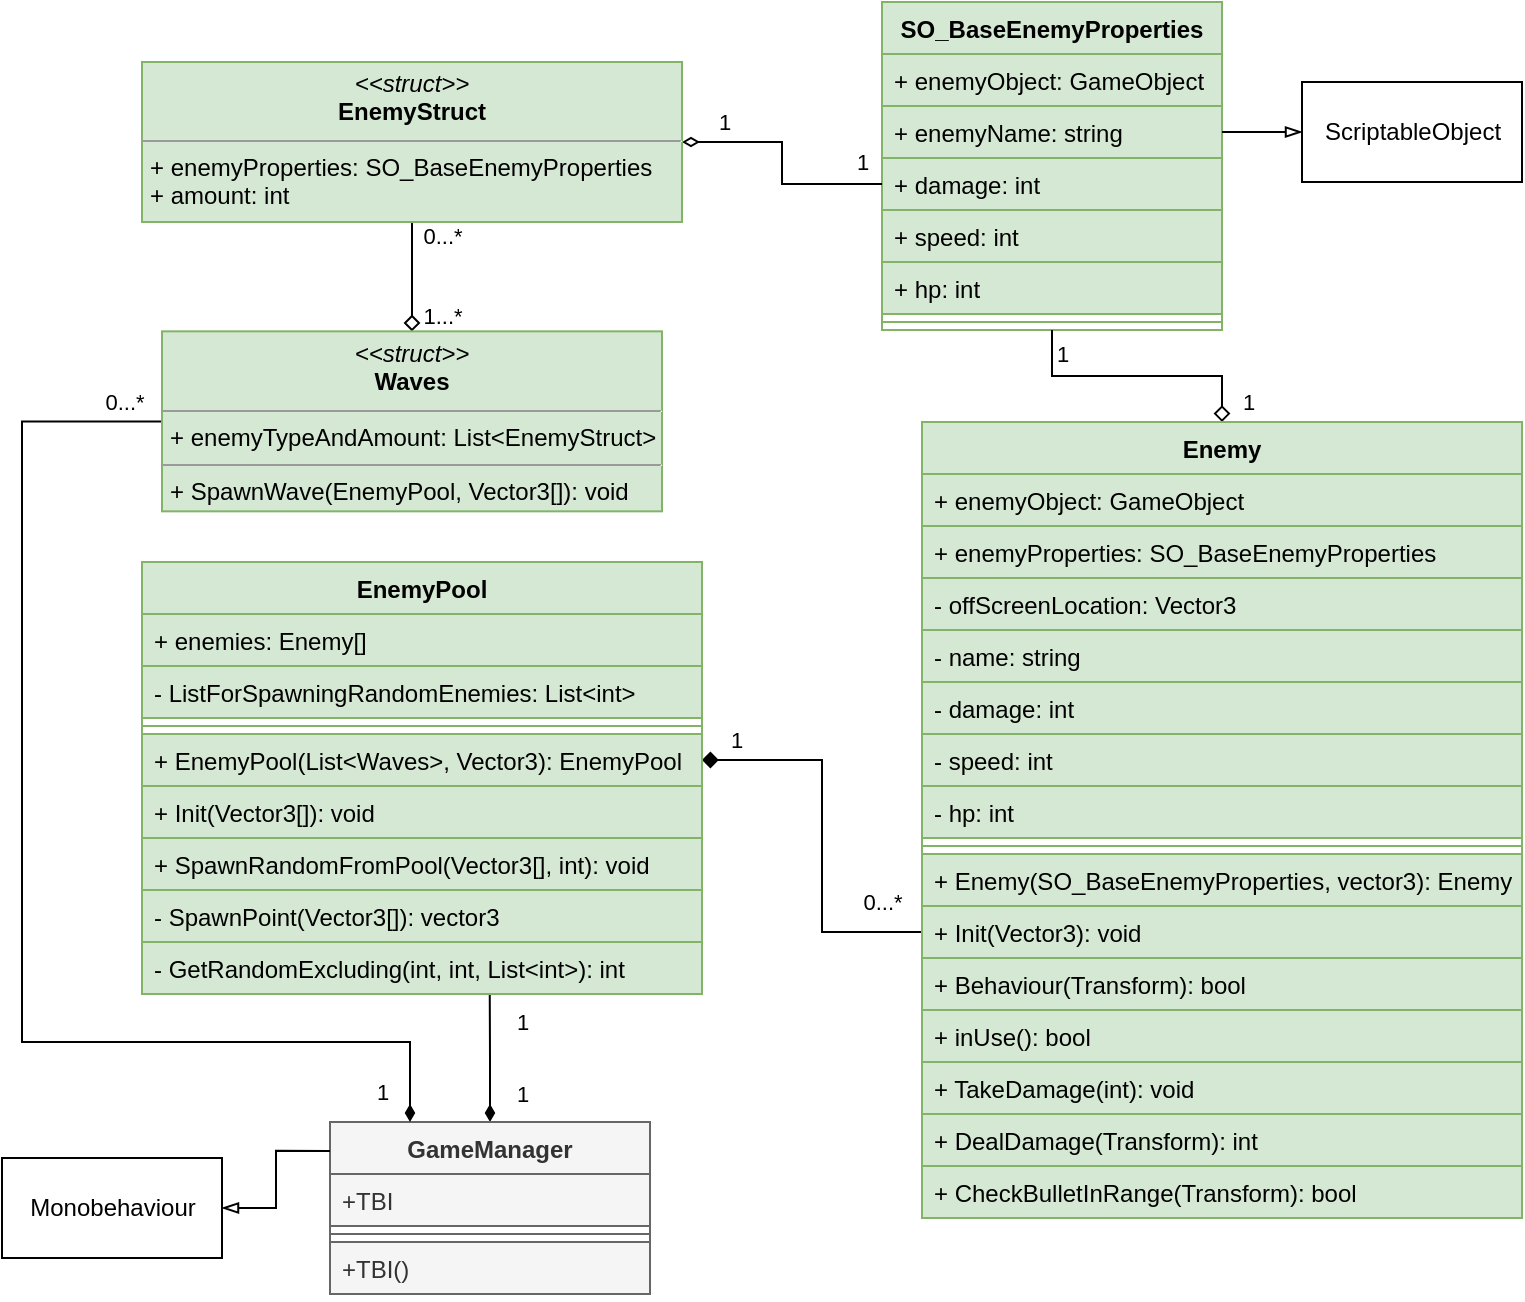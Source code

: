 <mxfile version="20.3.0" type="device"><diagram id="C5RBs43oDa-KdzZeNtuy" name="Page-1"><mxGraphModel dx="2426" dy="1441" grid="1" gridSize="10" guides="1" tooltips="1" connect="1" arrows="1" fold="1" page="1" pageScale="1" pageWidth="827" pageHeight="1169" math="0" shadow="0"><root><mxCell id="WIyWlLk6GJQsqaUBKTNV-0"/><mxCell id="WIyWlLk6GJQsqaUBKTNV-1" parent="WIyWlLk6GJQsqaUBKTNV-0"/><mxCell id="gLK7TkETr9fkeCFValW2-49" style="edgeStyle=orthogonalEdgeStyle;rounded=0;orthogonalLoop=1;jettySize=auto;html=1;entryX=0.621;entryY=1.012;entryDx=0;entryDy=0;entryPerimeter=0;startArrow=diamondThin;startFill=1;endArrow=none;endFill=0;" edge="1" parent="WIyWlLk6GJQsqaUBKTNV-1" source="5tDzmqG8caL8vmWizaNR-0" target="gLK7TkETr9fkeCFValW2-10"><mxGeometry relative="1" as="geometry"/></mxCell><mxCell id="gLK7TkETr9fkeCFValW2-50" value="1" style="edgeLabel;html=1;align=center;verticalAlign=middle;resizable=0;points=[];" vertex="1" connectable="0" parent="gLK7TkETr9fkeCFValW2-49"><mxGeometry x="-0.352" relative="1" as="geometry"><mxPoint x="16" y="6" as="offset"/></mxGeometry></mxCell><mxCell id="gLK7TkETr9fkeCFValW2-51" value="1" style="edgeLabel;html=1;align=center;verticalAlign=middle;resizable=0;points=[];" vertex="1" connectable="0" parent="gLK7TkETr9fkeCFValW2-49"><mxGeometry x="0.689" relative="1" as="geometry"><mxPoint x="16" y="4" as="offset"/></mxGeometry></mxCell><mxCell id="5tDzmqG8caL8vmWizaNR-0" value="GameManager" style="swimlane;fontStyle=1;align=center;verticalAlign=top;childLayout=stackLayout;horizontal=1;startSize=26;horizontalStack=0;resizeParent=1;resizeParentMax=0;resizeLast=0;collapsible=1;marginBottom=0;fillColor=#f5f5f5;fontColor=#333333;strokeColor=#666666;" parent="WIyWlLk6GJQsqaUBKTNV-1" vertex="1"><mxGeometry x="194" y="600" width="160" height="86" as="geometry"/></mxCell><mxCell id="5tDzmqG8caL8vmWizaNR-1" value="+TBI" style="text;strokeColor=#666666;fillColor=#f5f5f5;align=left;verticalAlign=top;spacingLeft=4;spacingRight=4;overflow=hidden;rotatable=0;points=[[0,0.5],[1,0.5]];portConstraint=eastwest;fontColor=#333333;" parent="5tDzmqG8caL8vmWizaNR-0" vertex="1"><mxGeometry y="26" width="160" height="26" as="geometry"/></mxCell><mxCell id="5tDzmqG8caL8vmWizaNR-2" value="" style="line;strokeWidth=1;fillColor=#f5f5f5;align=left;verticalAlign=middle;spacingTop=-1;spacingLeft=3;spacingRight=3;rotatable=0;labelPosition=right;points=[];portConstraint=eastwest;strokeColor=#666666;fontColor=#333333;" parent="5tDzmqG8caL8vmWizaNR-0" vertex="1"><mxGeometry y="52" width="160" height="8" as="geometry"/></mxCell><mxCell id="5tDzmqG8caL8vmWizaNR-3" value="+TBI()" style="text;strokeColor=#666666;fillColor=#f5f5f5;align=left;verticalAlign=top;spacingLeft=4;spacingRight=4;overflow=hidden;rotatable=0;points=[[0,0.5],[1,0.5]];portConstraint=eastwest;fontColor=#333333;" parent="5tDzmqG8caL8vmWizaNR-0" vertex="1"><mxGeometry y="60" width="160" height="26" as="geometry"/></mxCell><mxCell id="5tDzmqG8caL8vmWizaNR-7" value="SO_BaseEnemyProperties" style="swimlane;fontStyle=1;align=center;verticalAlign=top;childLayout=stackLayout;horizontal=1;startSize=26;horizontalStack=0;resizeParent=1;resizeParentMax=0;resizeLast=0;collapsible=1;marginBottom=0;labelBackgroundColor=none;fillColor=#d5e8d4;strokeColor=#82b366;" parent="WIyWlLk6GJQsqaUBKTNV-1" vertex="1"><mxGeometry x="470" y="40" width="170" height="164" as="geometry"/></mxCell><mxCell id="5tDzmqG8caL8vmWizaNR-8" value="+ enemyObject: GameObject" style="text;align=left;verticalAlign=top;spacingLeft=4;spacingRight=4;overflow=hidden;rotatable=0;points=[[0,0.5],[1,0.5]];portConstraint=eastwest;labelBackgroundColor=none;fillColor=#d5e8d4;strokeColor=#82b366;" parent="5tDzmqG8caL8vmWizaNR-7" vertex="1"><mxGeometry y="26" width="170" height="26" as="geometry"/></mxCell><mxCell id="5tDzmqG8caL8vmWizaNR-19" value="+ enemyName: string" style="text;strokeColor=#82b366;fillColor=#d5e8d4;align=left;verticalAlign=top;spacingLeft=4;spacingRight=4;overflow=hidden;rotatable=0;points=[[0,0.5],[1,0.5]];portConstraint=eastwest;labelBackgroundColor=none;" parent="5tDzmqG8caL8vmWizaNR-7" vertex="1"><mxGeometry y="52" width="170" height="26" as="geometry"/></mxCell><mxCell id="5tDzmqG8caL8vmWizaNR-20" value="+ damage: int" style="text;strokeColor=#82b366;fillColor=#d5e8d4;align=left;verticalAlign=top;spacingLeft=4;spacingRight=4;overflow=hidden;rotatable=0;points=[[0,0.5],[1,0.5]];portConstraint=eastwest;labelBackgroundColor=none;" parent="5tDzmqG8caL8vmWizaNR-7" vertex="1"><mxGeometry y="78" width="170" height="26" as="geometry"/></mxCell><mxCell id="5tDzmqG8caL8vmWizaNR-21" value="+ speed: int" style="text;strokeColor=#82b366;fillColor=#d5e8d4;align=left;verticalAlign=top;spacingLeft=4;spacingRight=4;overflow=hidden;rotatable=0;points=[[0,0.5],[1,0.5]];portConstraint=eastwest;labelBackgroundColor=none;" parent="5tDzmqG8caL8vmWizaNR-7" vertex="1"><mxGeometry y="104" width="170" height="26" as="geometry"/></mxCell><mxCell id="5tDzmqG8caL8vmWizaNR-22" value="+ hp: int" style="text;strokeColor=#82b366;fillColor=#d5e8d4;align=left;verticalAlign=top;spacingLeft=4;spacingRight=4;overflow=hidden;rotatable=0;points=[[0,0.5],[1,0.5]];portConstraint=eastwest;labelBackgroundColor=none;" parent="5tDzmqG8caL8vmWizaNR-7" vertex="1"><mxGeometry y="130" width="170" height="26" as="geometry"/></mxCell><mxCell id="5tDzmqG8caL8vmWizaNR-9" value="" style="line;strokeWidth=1;align=left;verticalAlign=middle;spacingTop=-1;spacingLeft=3;spacingRight=3;rotatable=0;labelPosition=right;points=[];portConstraint=eastwest;labelBackgroundColor=none;fillColor=#d5e8d4;strokeColor=#82b366;" parent="5tDzmqG8caL8vmWizaNR-7" vertex="1"><mxGeometry y="156" width="170" height="8" as="geometry"/></mxCell><mxCell id="5tDzmqG8caL8vmWizaNR-13" style="edgeStyle=orthogonalEdgeStyle;rounded=0;orthogonalLoop=1;jettySize=auto;html=1;entryX=0;entryY=0.168;entryDx=0;entryDy=0;entryPerimeter=0;endArrow=none;endFill=0;startArrow=blockThin;startFill=0;" parent="WIyWlLk6GJQsqaUBKTNV-1" source="5tDzmqG8caL8vmWizaNR-11" target="5tDzmqG8caL8vmWizaNR-0" edge="1"><mxGeometry relative="1" as="geometry"/></mxCell><mxCell id="5tDzmqG8caL8vmWizaNR-11" value="Monobehaviour" style="html=1;" parent="WIyWlLk6GJQsqaUBKTNV-1" vertex="1"><mxGeometry x="30" y="618" width="110" height="50" as="geometry"/></mxCell><mxCell id="5tDzmqG8caL8vmWizaNR-15" style="edgeStyle=orthogonalEdgeStyle;rounded=0;orthogonalLoop=1;jettySize=auto;html=1;entryX=1;entryY=0.5;entryDx=0;entryDy=0;startArrow=blockThin;startFill=0;endArrow=none;endFill=0;" parent="WIyWlLk6GJQsqaUBKTNV-1" source="5tDzmqG8caL8vmWizaNR-12" target="5tDzmqG8caL8vmWizaNR-19" edge="1"><mxGeometry relative="1" as="geometry"/></mxCell><mxCell id="5tDzmqG8caL8vmWizaNR-12" value="ScriptableObject" style="html=1;" parent="WIyWlLk6GJQsqaUBKTNV-1" vertex="1"><mxGeometry x="680" y="80" width="110" height="50" as="geometry"/></mxCell><mxCell id="gLK7TkETr9fkeCFValW2-36" style="edgeStyle=orthogonalEdgeStyle;rounded=0;orthogonalLoop=1;jettySize=auto;html=1;entryX=0.5;entryY=1;entryDx=0;entryDy=0;startArrow=diamond;startFill=0;endArrow=none;endFill=0;" edge="1" parent="WIyWlLk6GJQsqaUBKTNV-1" source="gLK7TkETr9fkeCFValW2-0" target="gLK7TkETr9fkeCFValW2-1"><mxGeometry relative="1" as="geometry"/></mxCell><mxCell id="gLK7TkETr9fkeCFValW2-37" value="0...*" style="edgeLabel;html=1;align=center;verticalAlign=middle;resizable=0;points=[];labelBackgroundColor=none;" vertex="1" connectable="0" parent="gLK7TkETr9fkeCFValW2-36"><mxGeometry x="0.736" y="-2" relative="1" as="geometry"><mxPoint x="13" as="offset"/></mxGeometry></mxCell><mxCell id="gLK7TkETr9fkeCFValW2-38" value="1...*" style="edgeLabel;html=1;align=center;verticalAlign=middle;resizable=0;points=[];labelBackgroundColor=none;" vertex="1" connectable="0" parent="gLK7TkETr9fkeCFValW2-36"><mxGeometry x="-0.704" y="3" relative="1" as="geometry"><mxPoint x="18" as="offset"/></mxGeometry></mxCell><mxCell id="gLK7TkETr9fkeCFValW2-44" style="edgeStyle=orthogonalEdgeStyle;rounded=0;orthogonalLoop=1;jettySize=auto;html=1;entryX=0.25;entryY=0;entryDx=0;entryDy=0;startArrow=none;startFill=0;endArrow=diamondThin;endFill=1;" edge="1" parent="WIyWlLk6GJQsqaUBKTNV-1" source="gLK7TkETr9fkeCFValW2-0" target="5tDzmqG8caL8vmWizaNR-0"><mxGeometry relative="1" as="geometry"><Array as="points"><mxPoint x="40" y="250"/><mxPoint x="40" y="560"/><mxPoint x="234" y="560"/></Array></mxGeometry></mxCell><mxCell id="gLK7TkETr9fkeCFValW2-47" value="1" style="edgeLabel;html=1;align=center;verticalAlign=middle;resizable=0;points=[];labelBackgroundColor=none;" vertex="1" connectable="0" parent="gLK7TkETr9fkeCFValW2-44"><mxGeometry x="0.926" y="1" relative="1" as="geometry"><mxPoint x="-15" y="8" as="offset"/></mxGeometry></mxCell><mxCell id="gLK7TkETr9fkeCFValW2-48" value="0...*" style="edgeLabel;html=1;align=center;verticalAlign=middle;resizable=0;points=[];labelBackgroundColor=none;" vertex="1" connectable="0" parent="gLK7TkETr9fkeCFValW2-44"><mxGeometry x="-0.915" y="2" relative="1" as="geometry"><mxPoint x="7" y="-12" as="offset"/></mxGeometry></mxCell><mxCell id="gLK7TkETr9fkeCFValW2-0" value="&lt;p style=&quot;margin:0px;margin-top:4px;text-align:center;&quot;&gt;&lt;i&gt;&amp;lt;&amp;lt;struct&amp;gt;&amp;gt;&lt;/i&gt;&lt;br&gt;&lt;b&gt;Waves&lt;/b&gt;&lt;/p&gt;&lt;hr size=&quot;1&quot;&gt;&lt;p style=&quot;margin:0px;margin-left:4px;&quot;&gt;+ enemyTypeAndAmount: List&amp;lt;EnemyStruct&amp;gt;&lt;br&gt;&lt;/p&gt;&lt;hr size=&quot;1&quot;&gt;&lt;p style=&quot;margin:0px;margin-left:4px;&quot;&gt;+ SpawnWave(EnemyPool, Vector3[]): void&lt;br&gt;&lt;/p&gt;" style="verticalAlign=top;align=left;overflow=fill;fontSize=12;fontFamily=Helvetica;html=1;fillColor=#d5e8d4;strokeColor=#82b366;" vertex="1" parent="WIyWlLk6GJQsqaUBKTNV-1"><mxGeometry x="110" y="204.67" width="250" height="90" as="geometry"/></mxCell><mxCell id="gLK7TkETr9fkeCFValW2-39" style="edgeStyle=orthogonalEdgeStyle;rounded=0;orthogonalLoop=1;jettySize=auto;html=1;entryX=0;entryY=0.5;entryDx=0;entryDy=0;startArrow=diamondThin;startFill=0;endArrow=none;endFill=0;" edge="1" parent="WIyWlLk6GJQsqaUBKTNV-1" source="gLK7TkETr9fkeCFValW2-1" target="5tDzmqG8caL8vmWizaNR-20"><mxGeometry relative="1" as="geometry"/></mxCell><mxCell id="gLK7TkETr9fkeCFValW2-45" value="1" style="edgeLabel;html=1;align=center;verticalAlign=middle;resizable=0;points=[];labelBackgroundColor=none;" vertex="1" connectable="0" parent="gLK7TkETr9fkeCFValW2-39"><mxGeometry x="-0.383" y="-1" relative="1" as="geometry"><mxPoint x="-17" y="-11" as="offset"/></mxGeometry></mxCell><mxCell id="gLK7TkETr9fkeCFValW2-46" value="1" style="edgeLabel;html=1;align=center;verticalAlign=middle;resizable=0;points=[];labelBackgroundColor=none;" vertex="1" connectable="0" parent="gLK7TkETr9fkeCFValW2-39"><mxGeometry x="0.304" relative="1" as="geometry"><mxPoint x="32" y="-11" as="offset"/></mxGeometry></mxCell><mxCell id="gLK7TkETr9fkeCFValW2-1" value="&lt;p style=&quot;margin:0px;margin-top:4px;text-align:center;&quot;&gt;&lt;i&gt;&amp;lt;&amp;lt;struct&amp;gt;&amp;gt;&lt;/i&gt;&lt;br&gt;&lt;b&gt;EnemyStruct&lt;/b&gt;&lt;/p&gt;&lt;hr size=&quot;1&quot;&gt;&lt;p style=&quot;margin:0px;margin-left:4px;&quot;&gt;+ enemyProperties: SO_BaseEnemyProperties&lt;/p&gt;&lt;p style=&quot;margin:0px;margin-left:4px;&quot;&gt;+ amount: int&lt;/p&gt;" style="verticalAlign=top;align=left;overflow=fill;fontSize=12;fontFamily=Helvetica;html=1;fillColor=#d5e8d4;strokeColor=#82b366;" vertex="1" parent="WIyWlLk6GJQsqaUBKTNV-1"><mxGeometry x="100" y="70" width="270" height="80" as="geometry"/></mxCell><mxCell id="gLK7TkETr9fkeCFValW2-31" style="edgeStyle=orthogonalEdgeStyle;orthogonalLoop=1;jettySize=auto;html=1;entryX=0;entryY=0.5;entryDx=0;entryDy=0;endArrow=none;endFill=0;rounded=0;startArrow=diamond;startFill=1;exitX=1;exitY=0.5;exitDx=0;exitDy=0;" edge="1" parent="WIyWlLk6GJQsqaUBKTNV-1" source="gLK7TkETr9fkeCFValW2-5" target="gLK7TkETr9fkeCFValW2-24"><mxGeometry relative="1" as="geometry"><Array as="points"><mxPoint x="440" y="419"/><mxPoint x="440" y="505"/></Array></mxGeometry></mxCell><mxCell id="gLK7TkETr9fkeCFValW2-32" value="1" style="edgeLabel;html=1;align=center;verticalAlign=middle;resizable=0;points=[];labelBackgroundColor=none;" vertex="1" connectable="0" parent="gLK7TkETr9fkeCFValW2-31"><mxGeometry x="-0.853" relative="1" as="geometry"><mxPoint x="-2" y="-10" as="offset"/></mxGeometry></mxCell><mxCell id="gLK7TkETr9fkeCFValW2-33" value="0...*" style="edgeLabel;html=1;align=center;verticalAlign=middle;resizable=0;points=[];labelBackgroundColor=none;" vertex="1" connectable="0" parent="gLK7TkETr9fkeCFValW2-31"><mxGeometry x="0.872" y="1" relative="1" as="geometry"><mxPoint x="-19" y="28" as="offset"/></mxGeometry></mxCell><mxCell id="gLK7TkETr9fkeCFValW2-2" value="EnemyPool&#10;" style="swimlane;fontStyle=1;align=center;verticalAlign=top;childLayout=stackLayout;horizontal=1;startSize=26;horizontalStack=0;resizeParent=1;resizeParentMax=0;resizeLast=0;collapsible=1;marginBottom=0;fillColor=#d5e8d4;strokeColor=#82b366;" vertex="1" parent="WIyWlLk6GJQsqaUBKTNV-1"><mxGeometry x="100" y="320" width="280" height="216" as="geometry"/></mxCell><mxCell id="gLK7TkETr9fkeCFValW2-3" value="+ enemies: Enemy[]" style="text;strokeColor=#82b366;fillColor=#d5e8d4;align=left;verticalAlign=top;spacingLeft=4;spacingRight=4;overflow=hidden;rotatable=0;points=[[0,0.5],[1,0.5]];portConstraint=eastwest;" vertex="1" parent="gLK7TkETr9fkeCFValW2-2"><mxGeometry y="26" width="280" height="26" as="geometry"/></mxCell><mxCell id="gLK7TkETr9fkeCFValW2-6" value="- ListForSpawningRandomEnemies: List&lt;int&gt;" style="text;strokeColor=#82b366;fillColor=#d5e8d4;align=left;verticalAlign=top;spacingLeft=4;spacingRight=4;overflow=hidden;rotatable=0;points=[[0,0.5],[1,0.5]];portConstraint=eastwest;" vertex="1" parent="gLK7TkETr9fkeCFValW2-2"><mxGeometry y="52" width="280" height="26" as="geometry"/></mxCell><mxCell id="gLK7TkETr9fkeCFValW2-4" value="" style="line;strokeWidth=1;fillColor=#d5e8d4;align=left;verticalAlign=middle;spacingTop=-1;spacingLeft=3;spacingRight=3;rotatable=0;labelPosition=right;points=[];portConstraint=eastwest;strokeColor=#82b366;" vertex="1" parent="gLK7TkETr9fkeCFValW2-2"><mxGeometry y="78" width="280" height="8" as="geometry"/></mxCell><mxCell id="gLK7TkETr9fkeCFValW2-5" value="+ EnemyPool(List&lt;Waves&gt;, Vector3): EnemyPool" style="text;strokeColor=#82b366;fillColor=#d5e8d4;align=left;verticalAlign=top;spacingLeft=4;spacingRight=4;overflow=hidden;rotatable=0;points=[[0,0.5],[1,0.5]];portConstraint=eastwest;" vertex="1" parent="gLK7TkETr9fkeCFValW2-2"><mxGeometry y="86" width="280" height="26" as="geometry"/></mxCell><mxCell id="gLK7TkETr9fkeCFValW2-7" value="+ Init(Vector3[]): void" style="text;strokeColor=#82b366;fillColor=#d5e8d4;align=left;verticalAlign=top;spacingLeft=4;spacingRight=4;overflow=hidden;rotatable=0;points=[[0,0.5],[1,0.5]];portConstraint=eastwest;" vertex="1" parent="gLK7TkETr9fkeCFValW2-2"><mxGeometry y="112" width="280" height="26" as="geometry"/></mxCell><mxCell id="gLK7TkETr9fkeCFValW2-8" value="+ SpawnRandomFromPool(Vector3[], int): void" style="text;strokeColor=#82b366;fillColor=#d5e8d4;align=left;verticalAlign=top;spacingLeft=4;spacingRight=4;overflow=hidden;rotatable=0;points=[[0,0.5],[1,0.5]];portConstraint=eastwest;" vertex="1" parent="gLK7TkETr9fkeCFValW2-2"><mxGeometry y="138" width="280" height="26" as="geometry"/></mxCell><mxCell id="gLK7TkETr9fkeCFValW2-9" value="- SpawnPoint(Vector3[]): vector3" style="text;strokeColor=#82b366;fillColor=#d5e8d4;align=left;verticalAlign=top;spacingLeft=4;spacingRight=4;overflow=hidden;rotatable=0;points=[[0,0.5],[1,0.5]];portConstraint=eastwest;" vertex="1" parent="gLK7TkETr9fkeCFValW2-2"><mxGeometry y="164" width="280" height="26" as="geometry"/></mxCell><mxCell id="gLK7TkETr9fkeCFValW2-10" value="- GetRandomExcluding(int, int, List&lt;int&gt;): int" style="text;strokeColor=#82b366;fillColor=#d5e8d4;align=left;verticalAlign=top;spacingLeft=4;spacingRight=4;overflow=hidden;rotatable=0;points=[[0,0.5],[1,0.5]];portConstraint=eastwest;" vertex="1" parent="gLK7TkETr9fkeCFValW2-2"><mxGeometry y="190" width="280" height="26" as="geometry"/></mxCell><mxCell id="gLK7TkETr9fkeCFValW2-40" style="edgeStyle=orthogonalEdgeStyle;rounded=0;orthogonalLoop=1;jettySize=auto;html=1;startArrow=diamond;startFill=0;endArrow=none;endFill=0;entryX=0.5;entryY=1;entryDx=0;entryDy=0;" edge="1" parent="WIyWlLk6GJQsqaUBKTNV-1" source="gLK7TkETr9fkeCFValW2-15" target="5tDzmqG8caL8vmWizaNR-7"><mxGeometry relative="1" as="geometry"><mxPoint x="710" y="200" as="targetPoint"/></mxGeometry></mxCell><mxCell id="gLK7TkETr9fkeCFValW2-42" value="1" style="edgeLabel;html=1;align=center;verticalAlign=middle;resizable=0;points=[];labelBackgroundColor=none;" vertex="1" connectable="0" parent="gLK7TkETr9fkeCFValW2-40"><mxGeometry x="0.898" relative="1" as="geometry"><mxPoint x="5" y="5" as="offset"/></mxGeometry></mxCell><mxCell id="gLK7TkETr9fkeCFValW2-43" value="1" style="edgeLabel;html=1;align=center;verticalAlign=middle;resizable=0;points=[];labelBackgroundColor=none;" vertex="1" connectable="0" parent="gLK7TkETr9fkeCFValW2-40"><mxGeometry x="-0.627" relative="1" as="geometry"><mxPoint x="14" y="13" as="offset"/></mxGeometry></mxCell><mxCell id="gLK7TkETr9fkeCFValW2-15" value="Enemy" style="swimlane;fontStyle=1;align=center;verticalAlign=top;childLayout=stackLayout;horizontal=1;startSize=26;horizontalStack=0;resizeParent=1;resizeParentMax=0;resizeLast=0;collapsible=1;marginBottom=0;fillColor=#d5e8d4;strokeColor=#82b366;" vertex="1" parent="WIyWlLk6GJQsqaUBKTNV-1"><mxGeometry x="490" y="250" width="300" height="398" as="geometry"/></mxCell><mxCell id="gLK7TkETr9fkeCFValW2-16" value="+ enemyObject: GameObject" style="text;strokeColor=#82b366;fillColor=#d5e8d4;align=left;verticalAlign=top;spacingLeft=4;spacingRight=4;overflow=hidden;rotatable=0;points=[[0,0.5],[1,0.5]];portConstraint=eastwest;" vertex="1" parent="gLK7TkETr9fkeCFValW2-15"><mxGeometry y="26" width="300" height="26" as="geometry"/></mxCell><mxCell id="gLK7TkETr9fkeCFValW2-19" value="+ enemyProperties: SO_BaseEnemyProperties" style="text;strokeColor=#82b366;fillColor=#d5e8d4;align=left;verticalAlign=top;spacingLeft=4;spacingRight=4;overflow=hidden;rotatable=0;points=[[0,0.5],[1,0.5]];portConstraint=eastwest;" vertex="1" parent="gLK7TkETr9fkeCFValW2-15"><mxGeometry y="52" width="300" height="26" as="geometry"/></mxCell><mxCell id="gLK7TkETr9fkeCFValW2-20" value="- offScreenLocation: Vector3" style="text;strokeColor=#82b366;fillColor=#d5e8d4;align=left;verticalAlign=top;spacingLeft=4;spacingRight=4;overflow=hidden;rotatable=0;points=[[0,0.5],[1,0.5]];portConstraint=eastwest;" vertex="1" parent="gLK7TkETr9fkeCFValW2-15"><mxGeometry y="78" width="300" height="26" as="geometry"/></mxCell><mxCell id="gLK7TkETr9fkeCFValW2-21" value="- name: string" style="text;strokeColor=#82b366;fillColor=#d5e8d4;align=left;verticalAlign=top;spacingLeft=4;spacingRight=4;overflow=hidden;rotatable=0;points=[[0,0.5],[1,0.5]];portConstraint=eastwest;" vertex="1" parent="gLK7TkETr9fkeCFValW2-15"><mxGeometry y="104" width="300" height="26" as="geometry"/></mxCell><mxCell id="gLK7TkETr9fkeCFValW2-22" value="- damage: int" style="text;strokeColor=#82b366;fillColor=#d5e8d4;align=left;verticalAlign=top;spacingLeft=4;spacingRight=4;overflow=hidden;rotatable=0;points=[[0,0.5],[1,0.5]];portConstraint=eastwest;" vertex="1" parent="gLK7TkETr9fkeCFValW2-15"><mxGeometry y="130" width="300" height="26" as="geometry"/></mxCell><mxCell id="gLK7TkETr9fkeCFValW2-23" value="- speed: int" style="text;strokeColor=#82b366;fillColor=#d5e8d4;align=left;verticalAlign=top;spacingLeft=4;spacingRight=4;overflow=hidden;rotatable=0;points=[[0,0.5],[1,0.5]];portConstraint=eastwest;" vertex="1" parent="gLK7TkETr9fkeCFValW2-15"><mxGeometry y="156" width="300" height="26" as="geometry"/></mxCell><mxCell id="gLK7TkETr9fkeCFValW2-24" value="- hp: int" style="text;strokeColor=#82b366;fillColor=#d5e8d4;align=left;verticalAlign=top;spacingLeft=4;spacingRight=4;overflow=hidden;rotatable=0;points=[[0,0.5],[1,0.5]];portConstraint=eastwest;" vertex="1" parent="gLK7TkETr9fkeCFValW2-15"><mxGeometry y="182" width="300" height="26" as="geometry"/></mxCell><mxCell id="gLK7TkETr9fkeCFValW2-17" value="" style="line;strokeWidth=1;fillColor=#d5e8d4;align=left;verticalAlign=middle;spacingTop=-1;spacingLeft=3;spacingRight=3;rotatable=0;labelPosition=right;points=[];portConstraint=eastwest;strokeColor=#82b366;" vertex="1" parent="gLK7TkETr9fkeCFValW2-15"><mxGeometry y="208" width="300" height="8" as="geometry"/></mxCell><mxCell id="gLK7TkETr9fkeCFValW2-18" value="+ Enemy(SO_BaseEnemyProperties, vector3): Enemy" style="text;strokeColor=#82b366;fillColor=#d5e8d4;align=left;verticalAlign=top;spacingLeft=4;spacingRight=4;overflow=hidden;rotatable=0;points=[[0,0.5],[1,0.5]];portConstraint=eastwest;" vertex="1" parent="gLK7TkETr9fkeCFValW2-15"><mxGeometry y="216" width="300" height="26" as="geometry"/></mxCell><mxCell id="gLK7TkETr9fkeCFValW2-25" value="+ Init(Vector3): void" style="text;strokeColor=#82b366;fillColor=#d5e8d4;align=left;verticalAlign=top;spacingLeft=4;spacingRight=4;overflow=hidden;rotatable=0;points=[[0,0.5],[1,0.5]];portConstraint=eastwest;" vertex="1" parent="gLK7TkETr9fkeCFValW2-15"><mxGeometry y="242" width="300" height="26" as="geometry"/></mxCell><mxCell id="gLK7TkETr9fkeCFValW2-26" value="+ Behaviour(Transform): bool" style="text;strokeColor=#82b366;fillColor=#d5e8d4;align=left;verticalAlign=top;spacingLeft=4;spacingRight=4;overflow=hidden;rotatable=0;points=[[0,0.5],[1,0.5]];portConstraint=eastwest;" vertex="1" parent="gLK7TkETr9fkeCFValW2-15"><mxGeometry y="268" width="300" height="26" as="geometry"/></mxCell><mxCell id="gLK7TkETr9fkeCFValW2-27" value="+ inUse(): bool" style="text;strokeColor=#82b366;fillColor=#d5e8d4;align=left;verticalAlign=top;spacingLeft=4;spacingRight=4;overflow=hidden;rotatable=0;points=[[0,0.5],[1,0.5]];portConstraint=eastwest;" vertex="1" parent="gLK7TkETr9fkeCFValW2-15"><mxGeometry y="294" width="300" height="26" as="geometry"/></mxCell><mxCell id="gLK7TkETr9fkeCFValW2-28" value="+ TakeDamage(int): void" style="text;strokeColor=#82b366;fillColor=#d5e8d4;align=left;verticalAlign=top;spacingLeft=4;spacingRight=4;overflow=hidden;rotatable=0;points=[[0,0.5],[1,0.5]];portConstraint=eastwest;" vertex="1" parent="gLK7TkETr9fkeCFValW2-15"><mxGeometry y="320" width="300" height="26" as="geometry"/></mxCell><mxCell id="gLK7TkETr9fkeCFValW2-29" value="+ DealDamage(Transform): int" style="text;strokeColor=#82b366;fillColor=#d5e8d4;align=left;verticalAlign=top;spacingLeft=4;spacingRight=4;overflow=hidden;rotatable=0;points=[[0,0.5],[1,0.5]];portConstraint=eastwest;" vertex="1" parent="gLK7TkETr9fkeCFValW2-15"><mxGeometry y="346" width="300" height="26" as="geometry"/></mxCell><mxCell id="gLK7TkETr9fkeCFValW2-30" value="+ CheckBulletInRange(Transform): bool" style="text;strokeColor=#82b366;fillColor=#d5e8d4;align=left;verticalAlign=top;spacingLeft=4;spacingRight=4;overflow=hidden;rotatable=0;points=[[0,0.5],[1,0.5]];portConstraint=eastwest;" vertex="1" parent="gLK7TkETr9fkeCFValW2-15"><mxGeometry y="372" width="300" height="26" as="geometry"/></mxCell></root></mxGraphModel></diagram></mxfile>